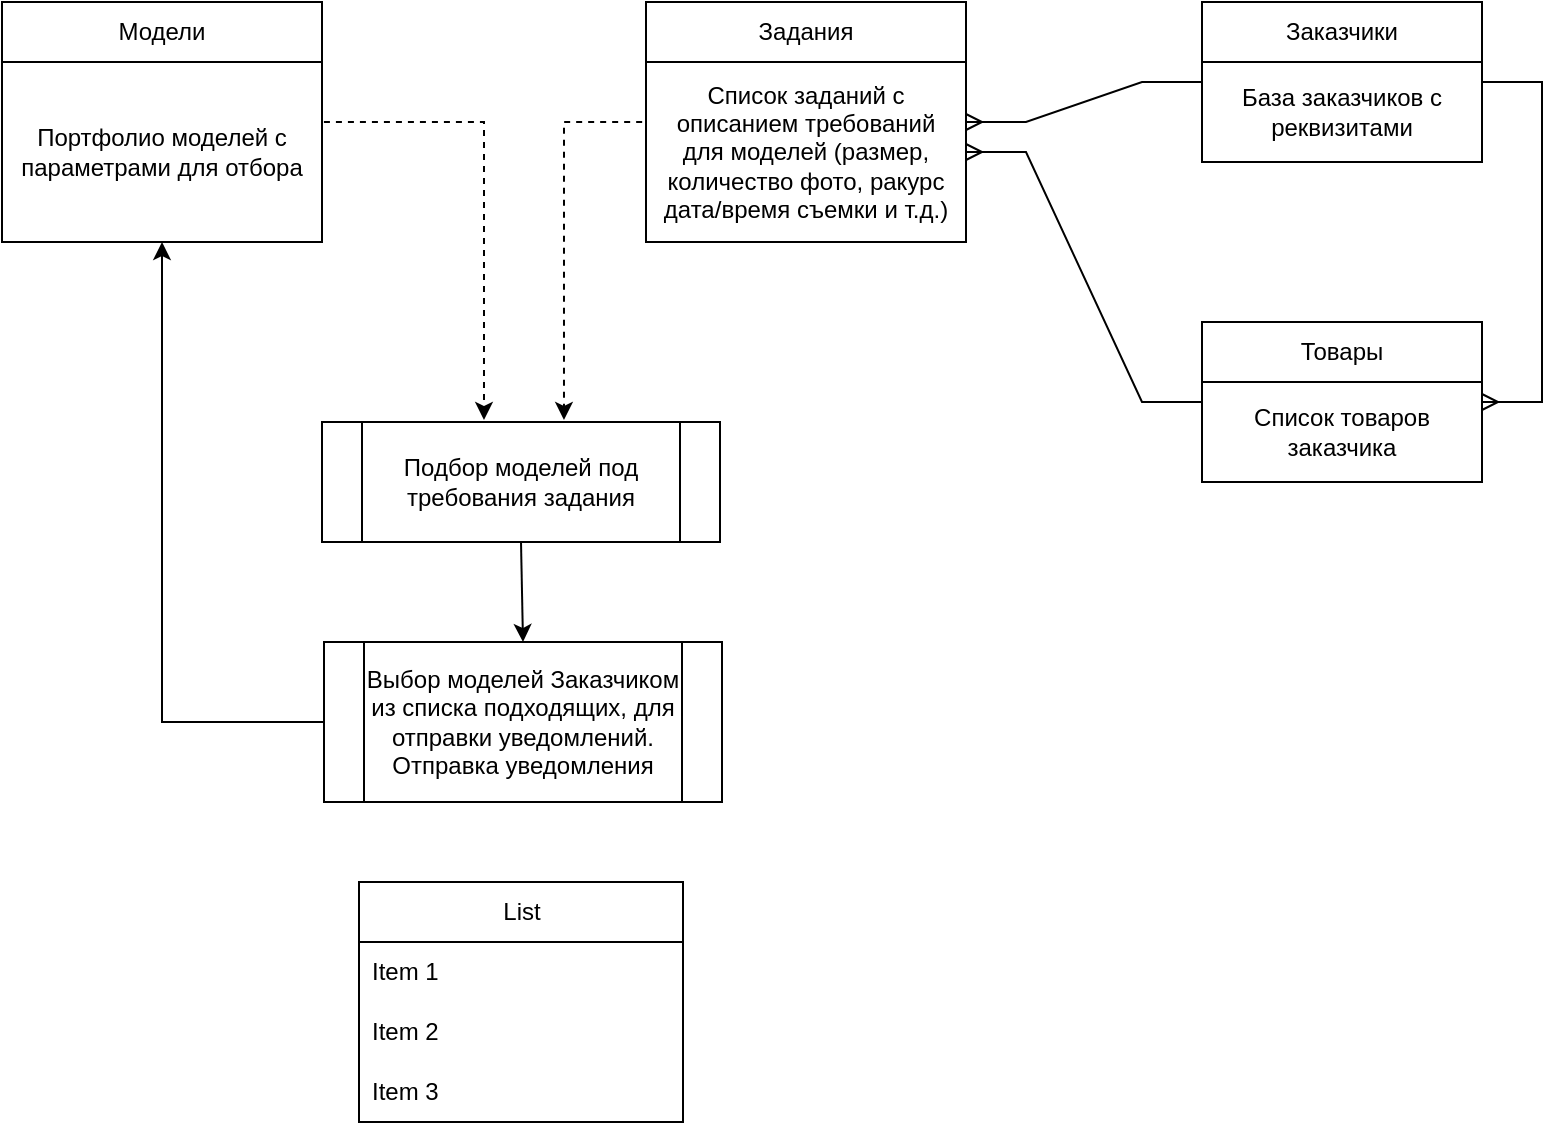 <mxfile version="20.6.0" type="github">
  <diagram id="a_PgXmMSXtHdBStqghnv" name="Страница 1">
    <mxGraphModel dx="1422" dy="794" grid="1" gridSize="10" guides="1" tooltips="1" connect="1" arrows="1" fold="1" page="1" pageScale="1" pageWidth="827" pageHeight="1169" math="0" shadow="0">
      <root>
        <mxCell id="0" />
        <mxCell id="1" parent="0" />
        <mxCell id="09VPXMnP9u9BkVV4Bavc-5" value="Модели" style="swimlane;fontStyle=0;childLayout=stackLayout;horizontal=1;startSize=30;horizontalStack=0;resizeParent=1;resizeParentMax=0;resizeLast=0;collapsible=1;marginBottom=0;whiteSpace=wrap;html=1;" vertex="1" parent="1">
          <mxGeometry x="40" y="40" width="160" height="120" as="geometry" />
        </mxCell>
        <mxCell id="09VPXMnP9u9BkVV4Bavc-6" value="Портфолио моделей с параметрами для отбора" style="text;strokeColor=none;fillColor=none;align=center;verticalAlign=middle;spacingLeft=4;spacingRight=4;overflow=hidden;points=[[0,0.5],[1,0.5]];portConstraint=eastwest;rotatable=0;whiteSpace=wrap;html=1;" vertex="1" parent="09VPXMnP9u9BkVV4Bavc-5">
          <mxGeometry y="30" width="160" height="90" as="geometry" />
        </mxCell>
        <mxCell id="09VPXMnP9u9BkVV4Bavc-9" value="Заказчики" style="swimlane;fontStyle=0;childLayout=stackLayout;horizontal=1;startSize=30;horizontalStack=0;resizeParent=1;resizeParentMax=0;resizeLast=0;collapsible=1;marginBottom=0;whiteSpace=wrap;html=1;" vertex="1" parent="1">
          <mxGeometry x="640" y="40" width="140" height="80" as="geometry" />
        </mxCell>
        <mxCell id="09VPXMnP9u9BkVV4Bavc-10" value="База заказчиков с реквизитами" style="text;strokeColor=none;fillColor=none;align=center;verticalAlign=middle;spacingLeft=4;spacingRight=4;overflow=hidden;points=[[0,0.5],[1,0.5]];portConstraint=eastwest;rotatable=0;whiteSpace=wrap;html=1;" vertex="1" parent="09VPXMnP9u9BkVV4Bavc-9">
          <mxGeometry y="30" width="140" height="50" as="geometry" />
        </mxCell>
        <mxCell id="09VPXMnP9u9BkVV4Bavc-13" value="Товары" style="swimlane;fontStyle=0;childLayout=stackLayout;horizontal=1;startSize=30;horizontalStack=0;resizeParent=1;resizeParentMax=0;resizeLast=0;collapsible=1;marginBottom=0;whiteSpace=wrap;html=1;" vertex="1" parent="1">
          <mxGeometry x="640" y="200" width="140" height="80" as="geometry" />
        </mxCell>
        <mxCell id="09VPXMnP9u9BkVV4Bavc-16" value="Список товаров заказчика" style="text;strokeColor=none;fillColor=none;align=center;verticalAlign=middle;spacingLeft=4;spacingRight=4;overflow=hidden;points=[[0,0.5],[1,0.5]];portConstraint=eastwest;rotatable=0;whiteSpace=wrap;html=1;" vertex="1" parent="09VPXMnP9u9BkVV4Bavc-13">
          <mxGeometry y="30" width="140" height="50" as="geometry" />
        </mxCell>
        <mxCell id="09VPXMnP9u9BkVV4Bavc-17" value="" style="edgeStyle=entityRelationEdgeStyle;fontSize=12;html=1;endArrow=ERmany;rounded=0;" edge="1" parent="1" source="09VPXMnP9u9BkVV4Bavc-9" target="09VPXMnP9u9BkVV4Bavc-13">
          <mxGeometry width="100" height="100" relative="1" as="geometry">
            <mxPoint x="360" y="330" as="sourcePoint" />
            <mxPoint x="460" y="230" as="targetPoint" />
          </mxGeometry>
        </mxCell>
        <mxCell id="09VPXMnP9u9BkVV4Bavc-18" value="Задания" style="swimlane;fontStyle=0;childLayout=stackLayout;horizontal=1;startSize=30;horizontalStack=0;resizeParent=1;resizeParentMax=0;resizeLast=0;collapsible=1;marginBottom=0;whiteSpace=wrap;html=1;" vertex="1" parent="1">
          <mxGeometry x="362" y="40" width="160" height="120" as="geometry" />
        </mxCell>
        <mxCell id="09VPXMnP9u9BkVV4Bavc-19" value="Список заданий с описанием требований для моделей (размер, количество фото, ракурс дата/время съемки и т.д.)" style="text;strokeColor=none;fillColor=none;align=center;verticalAlign=middle;spacingLeft=4;spacingRight=4;overflow=hidden;points=[[0,0.5],[1,0.5]];portConstraint=eastwest;rotatable=0;whiteSpace=wrap;html=1;" vertex="1" parent="09VPXMnP9u9BkVV4Bavc-18">
          <mxGeometry y="30" width="160" height="90" as="geometry" />
        </mxCell>
        <mxCell id="09VPXMnP9u9BkVV4Bavc-22" value="" style="edgeStyle=entityRelationEdgeStyle;fontSize=12;html=1;endArrow=ERmany;rounded=0;" edge="1" parent="1" source="09VPXMnP9u9BkVV4Bavc-9" target="09VPXMnP9u9BkVV4Bavc-18">
          <mxGeometry width="100" height="100" relative="1" as="geometry">
            <mxPoint x="480" y="260" as="sourcePoint" />
            <mxPoint x="580" y="160" as="targetPoint" />
          </mxGeometry>
        </mxCell>
        <mxCell id="09VPXMnP9u9BkVV4Bavc-23" value="" style="edgeStyle=entityRelationEdgeStyle;fontSize=12;html=1;endArrow=ERmany;rounded=0;" edge="1" parent="1" source="09VPXMnP9u9BkVV4Bavc-13" target="09VPXMnP9u9BkVV4Bavc-19">
          <mxGeometry width="100" height="100" relative="1" as="geometry">
            <mxPoint x="480" y="260" as="sourcePoint" />
            <mxPoint x="580" y="160" as="targetPoint" />
          </mxGeometry>
        </mxCell>
        <mxCell id="09VPXMnP9u9BkVV4Bavc-25" style="edgeStyle=orthogonalEdgeStyle;rounded=0;orthogonalLoop=1;jettySize=auto;html=1;exitX=-0.012;exitY=0.333;exitDx=0;exitDy=0;dashed=1;exitPerimeter=0;entryX=0.608;entryY=-0.017;entryDx=0;entryDy=0;entryPerimeter=0;" edge="1" parent="1" source="09VPXMnP9u9BkVV4Bavc-19" target="09VPXMnP9u9BkVV4Bavc-24">
          <mxGeometry relative="1" as="geometry" />
        </mxCell>
        <mxCell id="09VPXMnP9u9BkVV4Bavc-26" style="edgeStyle=orthogonalEdgeStyle;rounded=0;orthogonalLoop=1;jettySize=auto;html=1;exitX=1.006;exitY=0.333;exitDx=0;exitDy=0;entryX=0.407;entryY=-0.017;entryDx=0;entryDy=0;entryPerimeter=0;dashed=1;exitPerimeter=0;" edge="1" parent="1" source="09VPXMnP9u9BkVV4Bavc-6" target="09VPXMnP9u9BkVV4Bavc-24">
          <mxGeometry relative="1" as="geometry" />
        </mxCell>
        <mxCell id="09VPXMnP9u9BkVV4Bavc-24" value="Подбор моделей под требования задания" style="shape=process;whiteSpace=wrap;html=1;backgroundOutline=1;" vertex="1" parent="1">
          <mxGeometry x="200" y="250" width="199" height="60" as="geometry" />
        </mxCell>
        <mxCell id="09VPXMnP9u9BkVV4Bavc-27" value="Выбор моделей Заказчиком из списка подходящих, для отправки уведомлений. Отправка уведомления" style="shape=process;whiteSpace=wrap;html=1;backgroundOutline=1;" vertex="1" parent="1">
          <mxGeometry x="201" y="360" width="199" height="80" as="geometry" />
        </mxCell>
        <mxCell id="09VPXMnP9u9BkVV4Bavc-29" value="" style="endArrow=classic;html=1;rounded=0;exitX=0.5;exitY=1;exitDx=0;exitDy=0;entryX=0.5;entryY=0;entryDx=0;entryDy=0;" edge="1" parent="1" source="09VPXMnP9u9BkVV4Bavc-24" target="09VPXMnP9u9BkVV4Bavc-27">
          <mxGeometry width="50" height="50" relative="1" as="geometry">
            <mxPoint x="510" y="430" as="sourcePoint" />
            <mxPoint x="560" y="380" as="targetPoint" />
          </mxGeometry>
        </mxCell>
        <mxCell id="09VPXMnP9u9BkVV4Bavc-31" value="" style="endArrow=classic;html=1;rounded=0;exitX=0;exitY=0.5;exitDx=0;exitDy=0;entryX=0.5;entryY=1;entryDx=0;entryDy=0;entryPerimeter=0;" edge="1" parent="1" source="09VPXMnP9u9BkVV4Bavc-27" target="09VPXMnP9u9BkVV4Bavc-6">
          <mxGeometry width="50" height="50" relative="1" as="geometry">
            <mxPoint x="510" y="410" as="sourcePoint" />
            <mxPoint x="560" y="360" as="targetPoint" />
            <Array as="points">
              <mxPoint x="120" y="400" />
            </Array>
          </mxGeometry>
        </mxCell>
        <mxCell id="09VPXMnP9u9BkVV4Bavc-36" value="List" style="swimlane;fontStyle=0;childLayout=stackLayout;horizontal=1;startSize=30;horizontalStack=0;resizeParent=1;resizeParentMax=0;resizeLast=0;collapsible=1;marginBottom=0;whiteSpace=wrap;html=1;" vertex="1" parent="1">
          <mxGeometry x="218.5" y="480" width="162" height="120" as="geometry" />
        </mxCell>
        <mxCell id="09VPXMnP9u9BkVV4Bavc-37" value="Item 1" style="text;strokeColor=none;fillColor=none;align=left;verticalAlign=middle;spacingLeft=4;spacingRight=4;overflow=hidden;points=[[0,0.5],[1,0.5]];portConstraint=eastwest;rotatable=0;whiteSpace=wrap;html=1;" vertex="1" parent="09VPXMnP9u9BkVV4Bavc-36">
          <mxGeometry y="30" width="162" height="30" as="geometry" />
        </mxCell>
        <mxCell id="09VPXMnP9u9BkVV4Bavc-38" value="Item 2" style="text;strokeColor=none;fillColor=none;align=left;verticalAlign=middle;spacingLeft=4;spacingRight=4;overflow=hidden;points=[[0,0.5],[1,0.5]];portConstraint=eastwest;rotatable=0;whiteSpace=wrap;html=1;" vertex="1" parent="09VPXMnP9u9BkVV4Bavc-36">
          <mxGeometry y="60" width="162" height="30" as="geometry" />
        </mxCell>
        <mxCell id="09VPXMnP9u9BkVV4Bavc-39" value="Item 3" style="text;strokeColor=none;fillColor=none;align=left;verticalAlign=middle;spacingLeft=4;spacingRight=4;overflow=hidden;points=[[0,0.5],[1,0.5]];portConstraint=eastwest;rotatable=0;whiteSpace=wrap;html=1;" vertex="1" parent="09VPXMnP9u9BkVV4Bavc-36">
          <mxGeometry y="90" width="162" height="30" as="geometry" />
        </mxCell>
      </root>
    </mxGraphModel>
  </diagram>
</mxfile>
